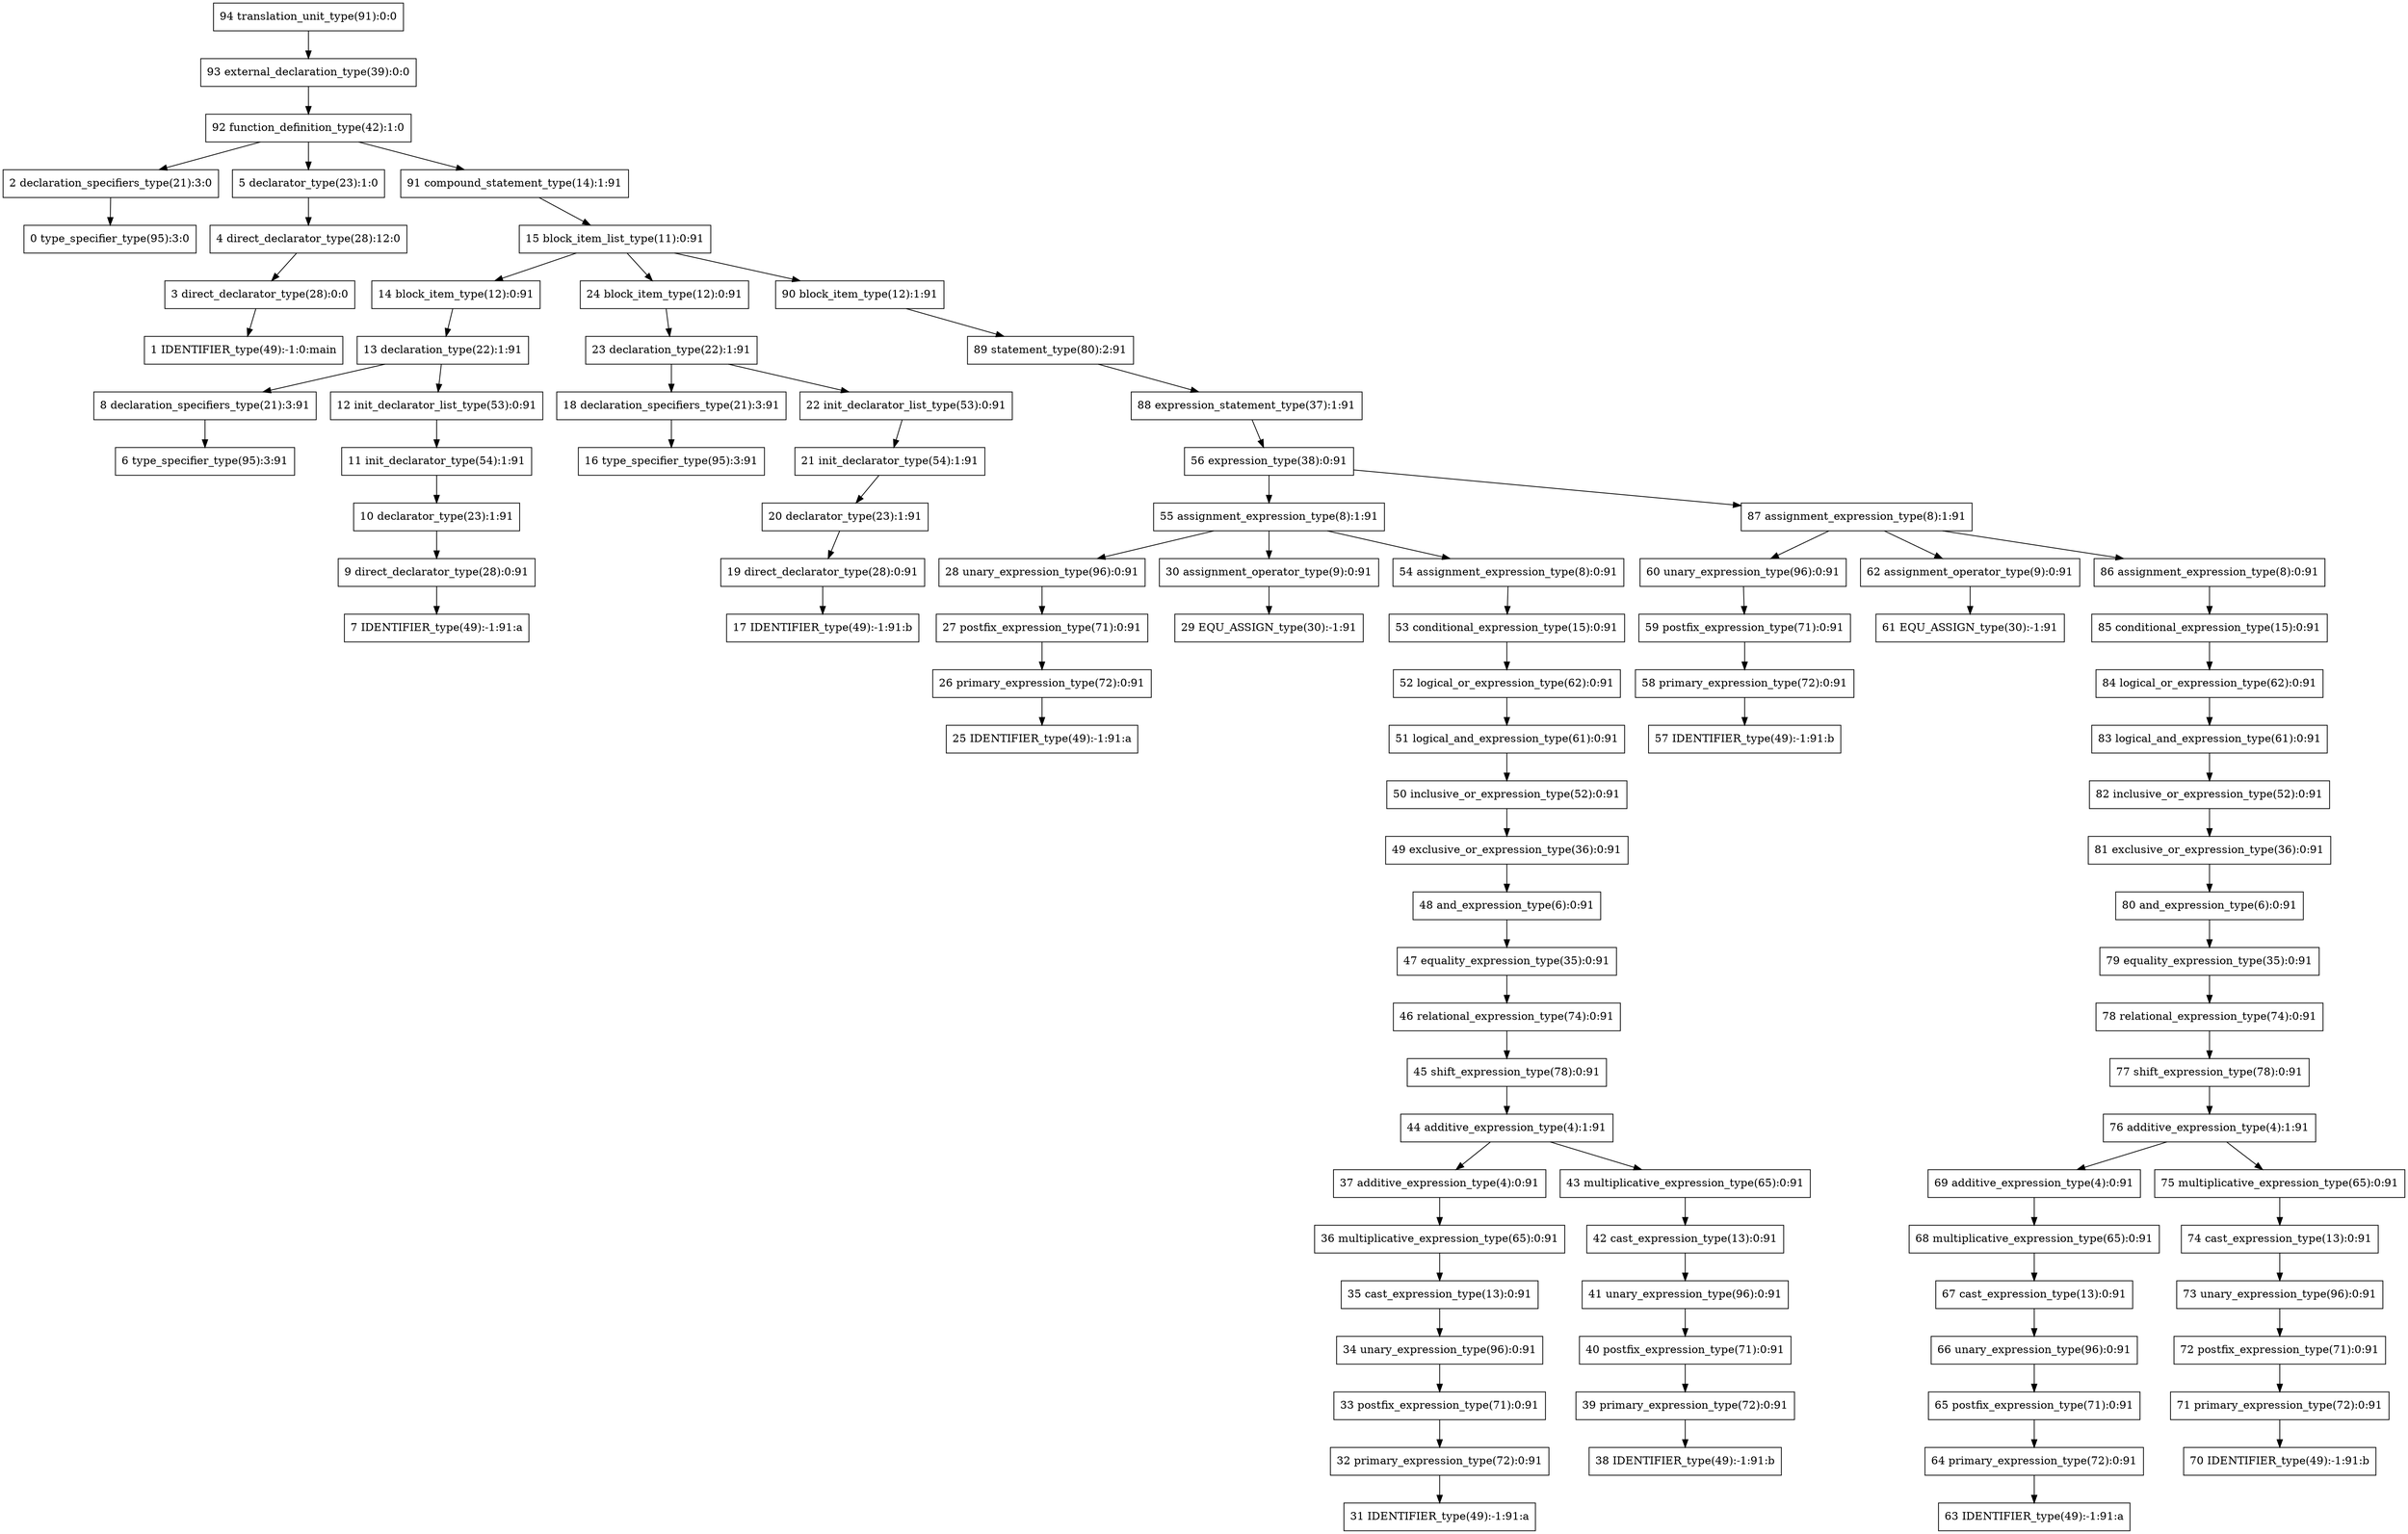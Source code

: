 digraph G{
94[shape=box, label="94 translation_unit_type(91):0:0"];
93[shape=box, label="93 external_declaration_type(39):0:0"];
94->93;
93[shape=box, label="93 external_declaration_type(39):0:0"];
92[shape=box, label="92 function_definition_type(42):1:0"];
93->92;
92[shape=box, label="92 function_definition_type(42):1:0"];
2[shape=box, label="2 declaration_specifiers_type(21):3:0"];
92->2;
2[shape=box, label="2 declaration_specifiers_type(21):3:0"];
0[shape=box, label="0 type_specifier_type(95):3:0"];
2->0;
0[shape=box, label="0 type_specifier_type(95):3:0"];
5[shape=box, label="5 declarator_type(23):1:0"];
92->5;
5[shape=box, label="5 declarator_type(23):1:0"];
4[shape=box, label="4 direct_declarator_type(28):12:0"];
5->4;
4[shape=box, label="4 direct_declarator_type(28):12:0"];
3[shape=box, label="3 direct_declarator_type(28):0:0"];
4->3;
3[shape=box, label="3 direct_declarator_type(28):0:0"];
1[shape=box, label="1 IDENTIFIER_type(49):-1:0:main"];
3->1;
1[shape=box, label="1 IDENTIFIER_type(49):-1:0:main"];
91[shape=box, label="91 compound_statement_type(14):1:91"];
92->91;
91[shape=box, label="91 compound_statement_type(14):1:91"];
15[shape=box, label="15 block_item_list_type(11):0:91"];
91->15;
15[shape=box, label="15 block_item_list_type(11):0:91"];
14[shape=box, label="14 block_item_type(12):0:91"];
15->14;
14[shape=box, label="14 block_item_type(12):0:91"];
13[shape=box, label="13 declaration_type(22):1:91"];
14->13;
13[shape=box, label="13 declaration_type(22):1:91"];
8[shape=box, label="8 declaration_specifiers_type(21):3:91"];
13->8;
8[shape=box, label="8 declaration_specifiers_type(21):3:91"];
6[shape=box, label="6 type_specifier_type(95):3:91"];
8->6;
6[shape=box, label="6 type_specifier_type(95):3:91"];
12[shape=box, label="12 init_declarator_list_type(53):0:91"];
13->12;
12[shape=box, label="12 init_declarator_list_type(53):0:91"];
11[shape=box, label="11 init_declarator_type(54):1:91"];
12->11;
11[shape=box, label="11 init_declarator_type(54):1:91"];
10[shape=box, label="10 declarator_type(23):1:91"];
11->10;
10[shape=box, label="10 declarator_type(23):1:91"];
9[shape=box, label="9 direct_declarator_type(28):0:91"];
10->9;
9[shape=box, label="9 direct_declarator_type(28):0:91"];
7[shape=box, label="7 IDENTIFIER_type(49):-1:91:a"];
9->7;
7[shape=box, label="7 IDENTIFIER_type(49):-1:91:a"];
24[shape=box, label="24 block_item_type(12):0:91"];
15->24;
24[shape=box, label="24 block_item_type(12):0:91"];
23[shape=box, label="23 declaration_type(22):1:91"];
24->23;
23[shape=box, label="23 declaration_type(22):1:91"];
18[shape=box, label="18 declaration_specifiers_type(21):3:91"];
23->18;
18[shape=box, label="18 declaration_specifiers_type(21):3:91"];
16[shape=box, label="16 type_specifier_type(95):3:91"];
18->16;
16[shape=box, label="16 type_specifier_type(95):3:91"];
22[shape=box, label="22 init_declarator_list_type(53):0:91"];
23->22;
22[shape=box, label="22 init_declarator_list_type(53):0:91"];
21[shape=box, label="21 init_declarator_type(54):1:91"];
22->21;
21[shape=box, label="21 init_declarator_type(54):1:91"];
20[shape=box, label="20 declarator_type(23):1:91"];
21->20;
20[shape=box, label="20 declarator_type(23):1:91"];
19[shape=box, label="19 direct_declarator_type(28):0:91"];
20->19;
19[shape=box, label="19 direct_declarator_type(28):0:91"];
17[shape=box, label="17 IDENTIFIER_type(49):-1:91:b"];
19->17;
17[shape=box, label="17 IDENTIFIER_type(49):-1:91:b"];
90[shape=box, label="90 block_item_type(12):1:91"];
15->90;
90[shape=box, label="90 block_item_type(12):1:91"];
89[shape=box, label="89 statement_type(80):2:91"];
90->89;
89[shape=box, label="89 statement_type(80):2:91"];
88[shape=box, label="88 expression_statement_type(37):1:91"];
89->88;
88[shape=box, label="88 expression_statement_type(37):1:91"];
56[shape=box, label="56 expression_type(38):0:91"];
88->56;
56[shape=box, label="56 expression_type(38):0:91"];
55[shape=box, label="55 assignment_expression_type(8):1:91"];
56->55;
55[shape=box, label="55 assignment_expression_type(8):1:91"];
28[shape=box, label="28 unary_expression_type(96):0:91"];
55->28;
28[shape=box, label="28 unary_expression_type(96):0:91"];
27[shape=box, label="27 postfix_expression_type(71):0:91"];
28->27;
27[shape=box, label="27 postfix_expression_type(71):0:91"];
26[shape=box, label="26 primary_expression_type(72):0:91"];
27->26;
26[shape=box, label="26 primary_expression_type(72):0:91"];
25[shape=box, label="25 IDENTIFIER_type(49):-1:91:a"];
26->25;
25[shape=box, label="25 IDENTIFIER_type(49):-1:91:a"];
30[shape=box, label="30 assignment_operator_type(9):0:91"];
55->30;
30[shape=box, label="30 assignment_operator_type(9):0:91"];
29[shape=box, label="29 EQU_ASSIGN_type(30):-1:91"];
30->29;
29[shape=box, label="29 EQU_ASSIGN_type(30):-1:91"];
54[shape=box, label="54 assignment_expression_type(8):0:91"];
55->54;
54[shape=box, label="54 assignment_expression_type(8):0:91"];
53[shape=box, label="53 conditional_expression_type(15):0:91"];
54->53;
53[shape=box, label="53 conditional_expression_type(15):0:91"];
52[shape=box, label="52 logical_or_expression_type(62):0:91"];
53->52;
52[shape=box, label="52 logical_or_expression_type(62):0:91"];
51[shape=box, label="51 logical_and_expression_type(61):0:91"];
52->51;
51[shape=box, label="51 logical_and_expression_type(61):0:91"];
50[shape=box, label="50 inclusive_or_expression_type(52):0:91"];
51->50;
50[shape=box, label="50 inclusive_or_expression_type(52):0:91"];
49[shape=box, label="49 exclusive_or_expression_type(36):0:91"];
50->49;
49[shape=box, label="49 exclusive_or_expression_type(36):0:91"];
48[shape=box, label="48 and_expression_type(6):0:91"];
49->48;
48[shape=box, label="48 and_expression_type(6):0:91"];
47[shape=box, label="47 equality_expression_type(35):0:91"];
48->47;
47[shape=box, label="47 equality_expression_type(35):0:91"];
46[shape=box, label="46 relational_expression_type(74):0:91"];
47->46;
46[shape=box, label="46 relational_expression_type(74):0:91"];
45[shape=box, label="45 shift_expression_type(78):0:91"];
46->45;
45[shape=box, label="45 shift_expression_type(78):0:91"];
44[shape=box, label="44 additive_expression_type(4):1:91"];
45->44;
44[shape=box, label="44 additive_expression_type(4):1:91"];
37[shape=box, label="37 additive_expression_type(4):0:91"];
44->37;
37[shape=box, label="37 additive_expression_type(4):0:91"];
36[shape=box, label="36 multiplicative_expression_type(65):0:91"];
37->36;
36[shape=box, label="36 multiplicative_expression_type(65):0:91"];
35[shape=box, label="35 cast_expression_type(13):0:91"];
36->35;
35[shape=box, label="35 cast_expression_type(13):0:91"];
34[shape=box, label="34 unary_expression_type(96):0:91"];
35->34;
34[shape=box, label="34 unary_expression_type(96):0:91"];
33[shape=box, label="33 postfix_expression_type(71):0:91"];
34->33;
33[shape=box, label="33 postfix_expression_type(71):0:91"];
32[shape=box, label="32 primary_expression_type(72):0:91"];
33->32;
32[shape=box, label="32 primary_expression_type(72):0:91"];
31[shape=box, label="31 IDENTIFIER_type(49):-1:91:a"];
32->31;
31[shape=box, label="31 IDENTIFIER_type(49):-1:91:a"];
43[shape=box, label="43 multiplicative_expression_type(65):0:91"];
44->43;
43[shape=box, label="43 multiplicative_expression_type(65):0:91"];
42[shape=box, label="42 cast_expression_type(13):0:91"];
43->42;
42[shape=box, label="42 cast_expression_type(13):0:91"];
41[shape=box, label="41 unary_expression_type(96):0:91"];
42->41;
41[shape=box, label="41 unary_expression_type(96):0:91"];
40[shape=box, label="40 postfix_expression_type(71):0:91"];
41->40;
40[shape=box, label="40 postfix_expression_type(71):0:91"];
39[shape=box, label="39 primary_expression_type(72):0:91"];
40->39;
39[shape=box, label="39 primary_expression_type(72):0:91"];
38[shape=box, label="38 IDENTIFIER_type(49):-1:91:b"];
39->38;
38[shape=box, label="38 IDENTIFIER_type(49):-1:91:b"];
87[shape=box, label="87 assignment_expression_type(8):1:91"];
56->87;
87[shape=box, label="87 assignment_expression_type(8):1:91"];
60[shape=box, label="60 unary_expression_type(96):0:91"];
87->60;
60[shape=box, label="60 unary_expression_type(96):0:91"];
59[shape=box, label="59 postfix_expression_type(71):0:91"];
60->59;
59[shape=box, label="59 postfix_expression_type(71):0:91"];
58[shape=box, label="58 primary_expression_type(72):0:91"];
59->58;
58[shape=box, label="58 primary_expression_type(72):0:91"];
57[shape=box, label="57 IDENTIFIER_type(49):-1:91:b"];
58->57;
57[shape=box, label="57 IDENTIFIER_type(49):-1:91:b"];
62[shape=box, label="62 assignment_operator_type(9):0:91"];
87->62;
62[shape=box, label="62 assignment_operator_type(9):0:91"];
61[shape=box, label="61 EQU_ASSIGN_type(30):-1:91"];
62->61;
61[shape=box, label="61 EQU_ASSIGN_type(30):-1:91"];
86[shape=box, label="86 assignment_expression_type(8):0:91"];
87->86;
86[shape=box, label="86 assignment_expression_type(8):0:91"];
85[shape=box, label="85 conditional_expression_type(15):0:91"];
86->85;
85[shape=box, label="85 conditional_expression_type(15):0:91"];
84[shape=box, label="84 logical_or_expression_type(62):0:91"];
85->84;
84[shape=box, label="84 logical_or_expression_type(62):0:91"];
83[shape=box, label="83 logical_and_expression_type(61):0:91"];
84->83;
83[shape=box, label="83 logical_and_expression_type(61):0:91"];
82[shape=box, label="82 inclusive_or_expression_type(52):0:91"];
83->82;
82[shape=box, label="82 inclusive_or_expression_type(52):0:91"];
81[shape=box, label="81 exclusive_or_expression_type(36):0:91"];
82->81;
81[shape=box, label="81 exclusive_or_expression_type(36):0:91"];
80[shape=box, label="80 and_expression_type(6):0:91"];
81->80;
80[shape=box, label="80 and_expression_type(6):0:91"];
79[shape=box, label="79 equality_expression_type(35):0:91"];
80->79;
79[shape=box, label="79 equality_expression_type(35):0:91"];
78[shape=box, label="78 relational_expression_type(74):0:91"];
79->78;
78[shape=box, label="78 relational_expression_type(74):0:91"];
77[shape=box, label="77 shift_expression_type(78):0:91"];
78->77;
77[shape=box, label="77 shift_expression_type(78):0:91"];
76[shape=box, label="76 additive_expression_type(4):1:91"];
77->76;
76[shape=box, label="76 additive_expression_type(4):1:91"];
69[shape=box, label="69 additive_expression_type(4):0:91"];
76->69;
69[shape=box, label="69 additive_expression_type(4):0:91"];
68[shape=box, label="68 multiplicative_expression_type(65):0:91"];
69->68;
68[shape=box, label="68 multiplicative_expression_type(65):0:91"];
67[shape=box, label="67 cast_expression_type(13):0:91"];
68->67;
67[shape=box, label="67 cast_expression_type(13):0:91"];
66[shape=box, label="66 unary_expression_type(96):0:91"];
67->66;
66[shape=box, label="66 unary_expression_type(96):0:91"];
65[shape=box, label="65 postfix_expression_type(71):0:91"];
66->65;
65[shape=box, label="65 postfix_expression_type(71):0:91"];
64[shape=box, label="64 primary_expression_type(72):0:91"];
65->64;
64[shape=box, label="64 primary_expression_type(72):0:91"];
63[shape=box, label="63 IDENTIFIER_type(49):-1:91:a"];
64->63;
63[shape=box, label="63 IDENTIFIER_type(49):-1:91:a"];
75[shape=box, label="75 multiplicative_expression_type(65):0:91"];
76->75;
75[shape=box, label="75 multiplicative_expression_type(65):0:91"];
74[shape=box, label="74 cast_expression_type(13):0:91"];
75->74;
74[shape=box, label="74 cast_expression_type(13):0:91"];
73[shape=box, label="73 unary_expression_type(96):0:91"];
74->73;
73[shape=box, label="73 unary_expression_type(96):0:91"];
72[shape=box, label="72 postfix_expression_type(71):0:91"];
73->72;
72[shape=box, label="72 postfix_expression_type(71):0:91"];
71[shape=box, label="71 primary_expression_type(72):0:91"];
72->71;
71[shape=box, label="71 primary_expression_type(72):0:91"];
70[shape=box, label="70 IDENTIFIER_type(49):-1:91:b"];
71->70;
70[shape=box, label="70 IDENTIFIER_type(49):-1:91:b"];
}
